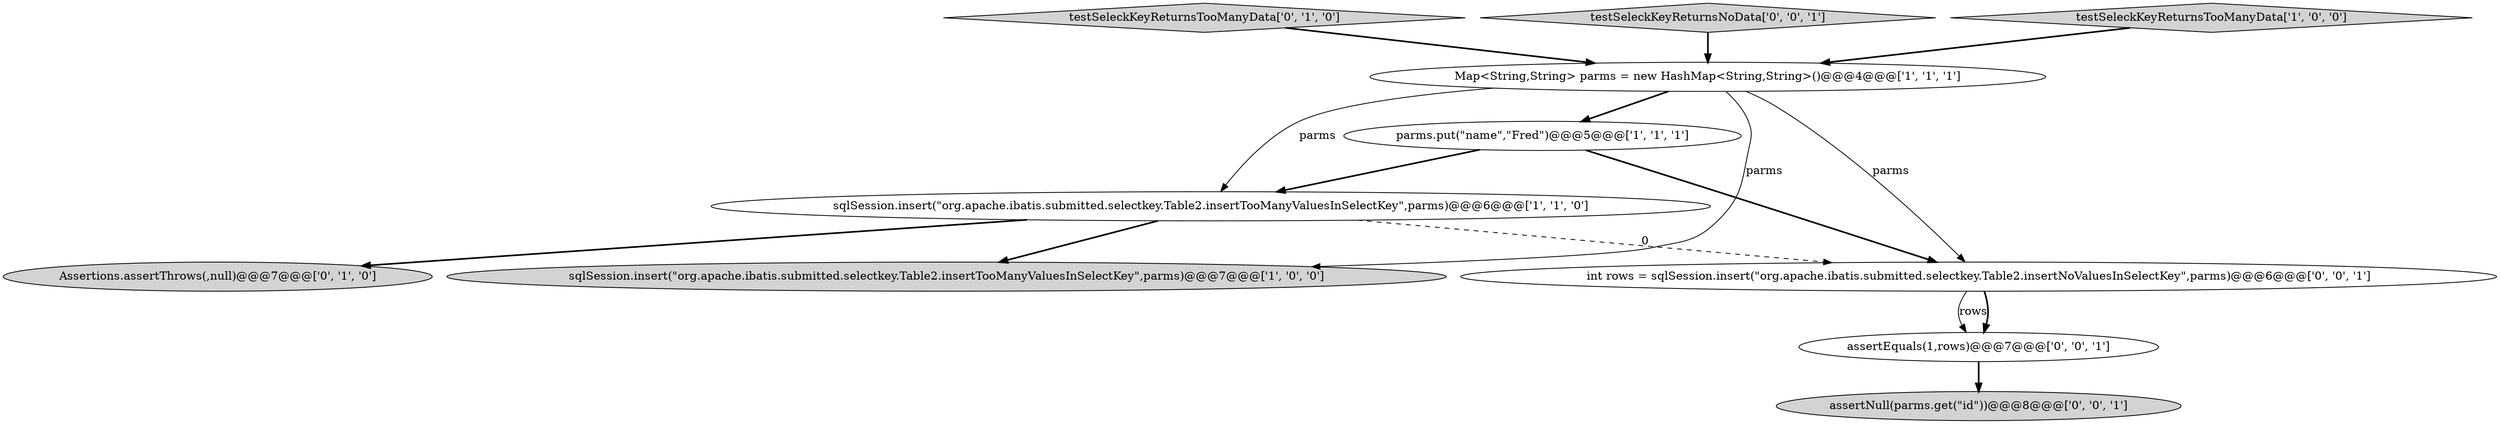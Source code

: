 digraph {
5 [style = filled, label = "Assertions.assertThrows(,null)@@@7@@@['0', '1', '0']", fillcolor = lightgray, shape = ellipse image = "AAA1AAABBB2BBB"];
6 [style = filled, label = "testSeleckKeyReturnsTooManyData['0', '1', '0']", fillcolor = lightgray, shape = diamond image = "AAA0AAABBB2BBB"];
9 [style = filled, label = "testSeleckKeyReturnsNoData['0', '0', '1']", fillcolor = lightgray, shape = diamond image = "AAA0AAABBB3BBB"];
10 [style = filled, label = "assertEquals(1,rows)@@@7@@@['0', '0', '1']", fillcolor = white, shape = ellipse image = "AAA0AAABBB3BBB"];
4 [style = filled, label = "sqlSession.insert(\"org.apache.ibatis.submitted.selectkey.Table2.insertTooManyValuesInSelectKey\",parms)@@@7@@@['1', '0', '0']", fillcolor = lightgray, shape = ellipse image = "AAA0AAABBB1BBB"];
2 [style = filled, label = "testSeleckKeyReturnsTooManyData['1', '0', '0']", fillcolor = lightgray, shape = diamond image = "AAA0AAABBB1BBB"];
3 [style = filled, label = "Map<String,String> parms = new HashMap<String,String>()@@@4@@@['1', '1', '1']", fillcolor = white, shape = ellipse image = "AAA0AAABBB1BBB"];
7 [style = filled, label = "int rows = sqlSession.insert(\"org.apache.ibatis.submitted.selectkey.Table2.insertNoValuesInSelectKey\",parms)@@@6@@@['0', '0', '1']", fillcolor = white, shape = ellipse image = "AAA0AAABBB3BBB"];
1 [style = filled, label = "sqlSession.insert(\"org.apache.ibatis.submitted.selectkey.Table2.insertTooManyValuesInSelectKey\",parms)@@@6@@@['1', '1', '0']", fillcolor = white, shape = ellipse image = "AAA0AAABBB1BBB"];
8 [style = filled, label = "assertNull(parms.get(\"id\"))@@@8@@@['0', '0', '1']", fillcolor = lightgray, shape = ellipse image = "AAA0AAABBB3BBB"];
0 [style = filled, label = "parms.put(\"name\",\"Fred\")@@@5@@@['1', '1', '1']", fillcolor = white, shape = ellipse image = "AAA0AAABBB1BBB"];
3->4 [style = solid, label="parms"];
9->3 [style = bold, label=""];
1->7 [style = dashed, label="0"];
10->8 [style = bold, label=""];
7->10 [style = solid, label="rows"];
3->1 [style = solid, label="parms"];
3->0 [style = bold, label=""];
6->3 [style = bold, label=""];
0->1 [style = bold, label=""];
7->10 [style = bold, label=""];
3->7 [style = solid, label="parms"];
0->7 [style = bold, label=""];
1->4 [style = bold, label=""];
2->3 [style = bold, label=""];
1->5 [style = bold, label=""];
}
